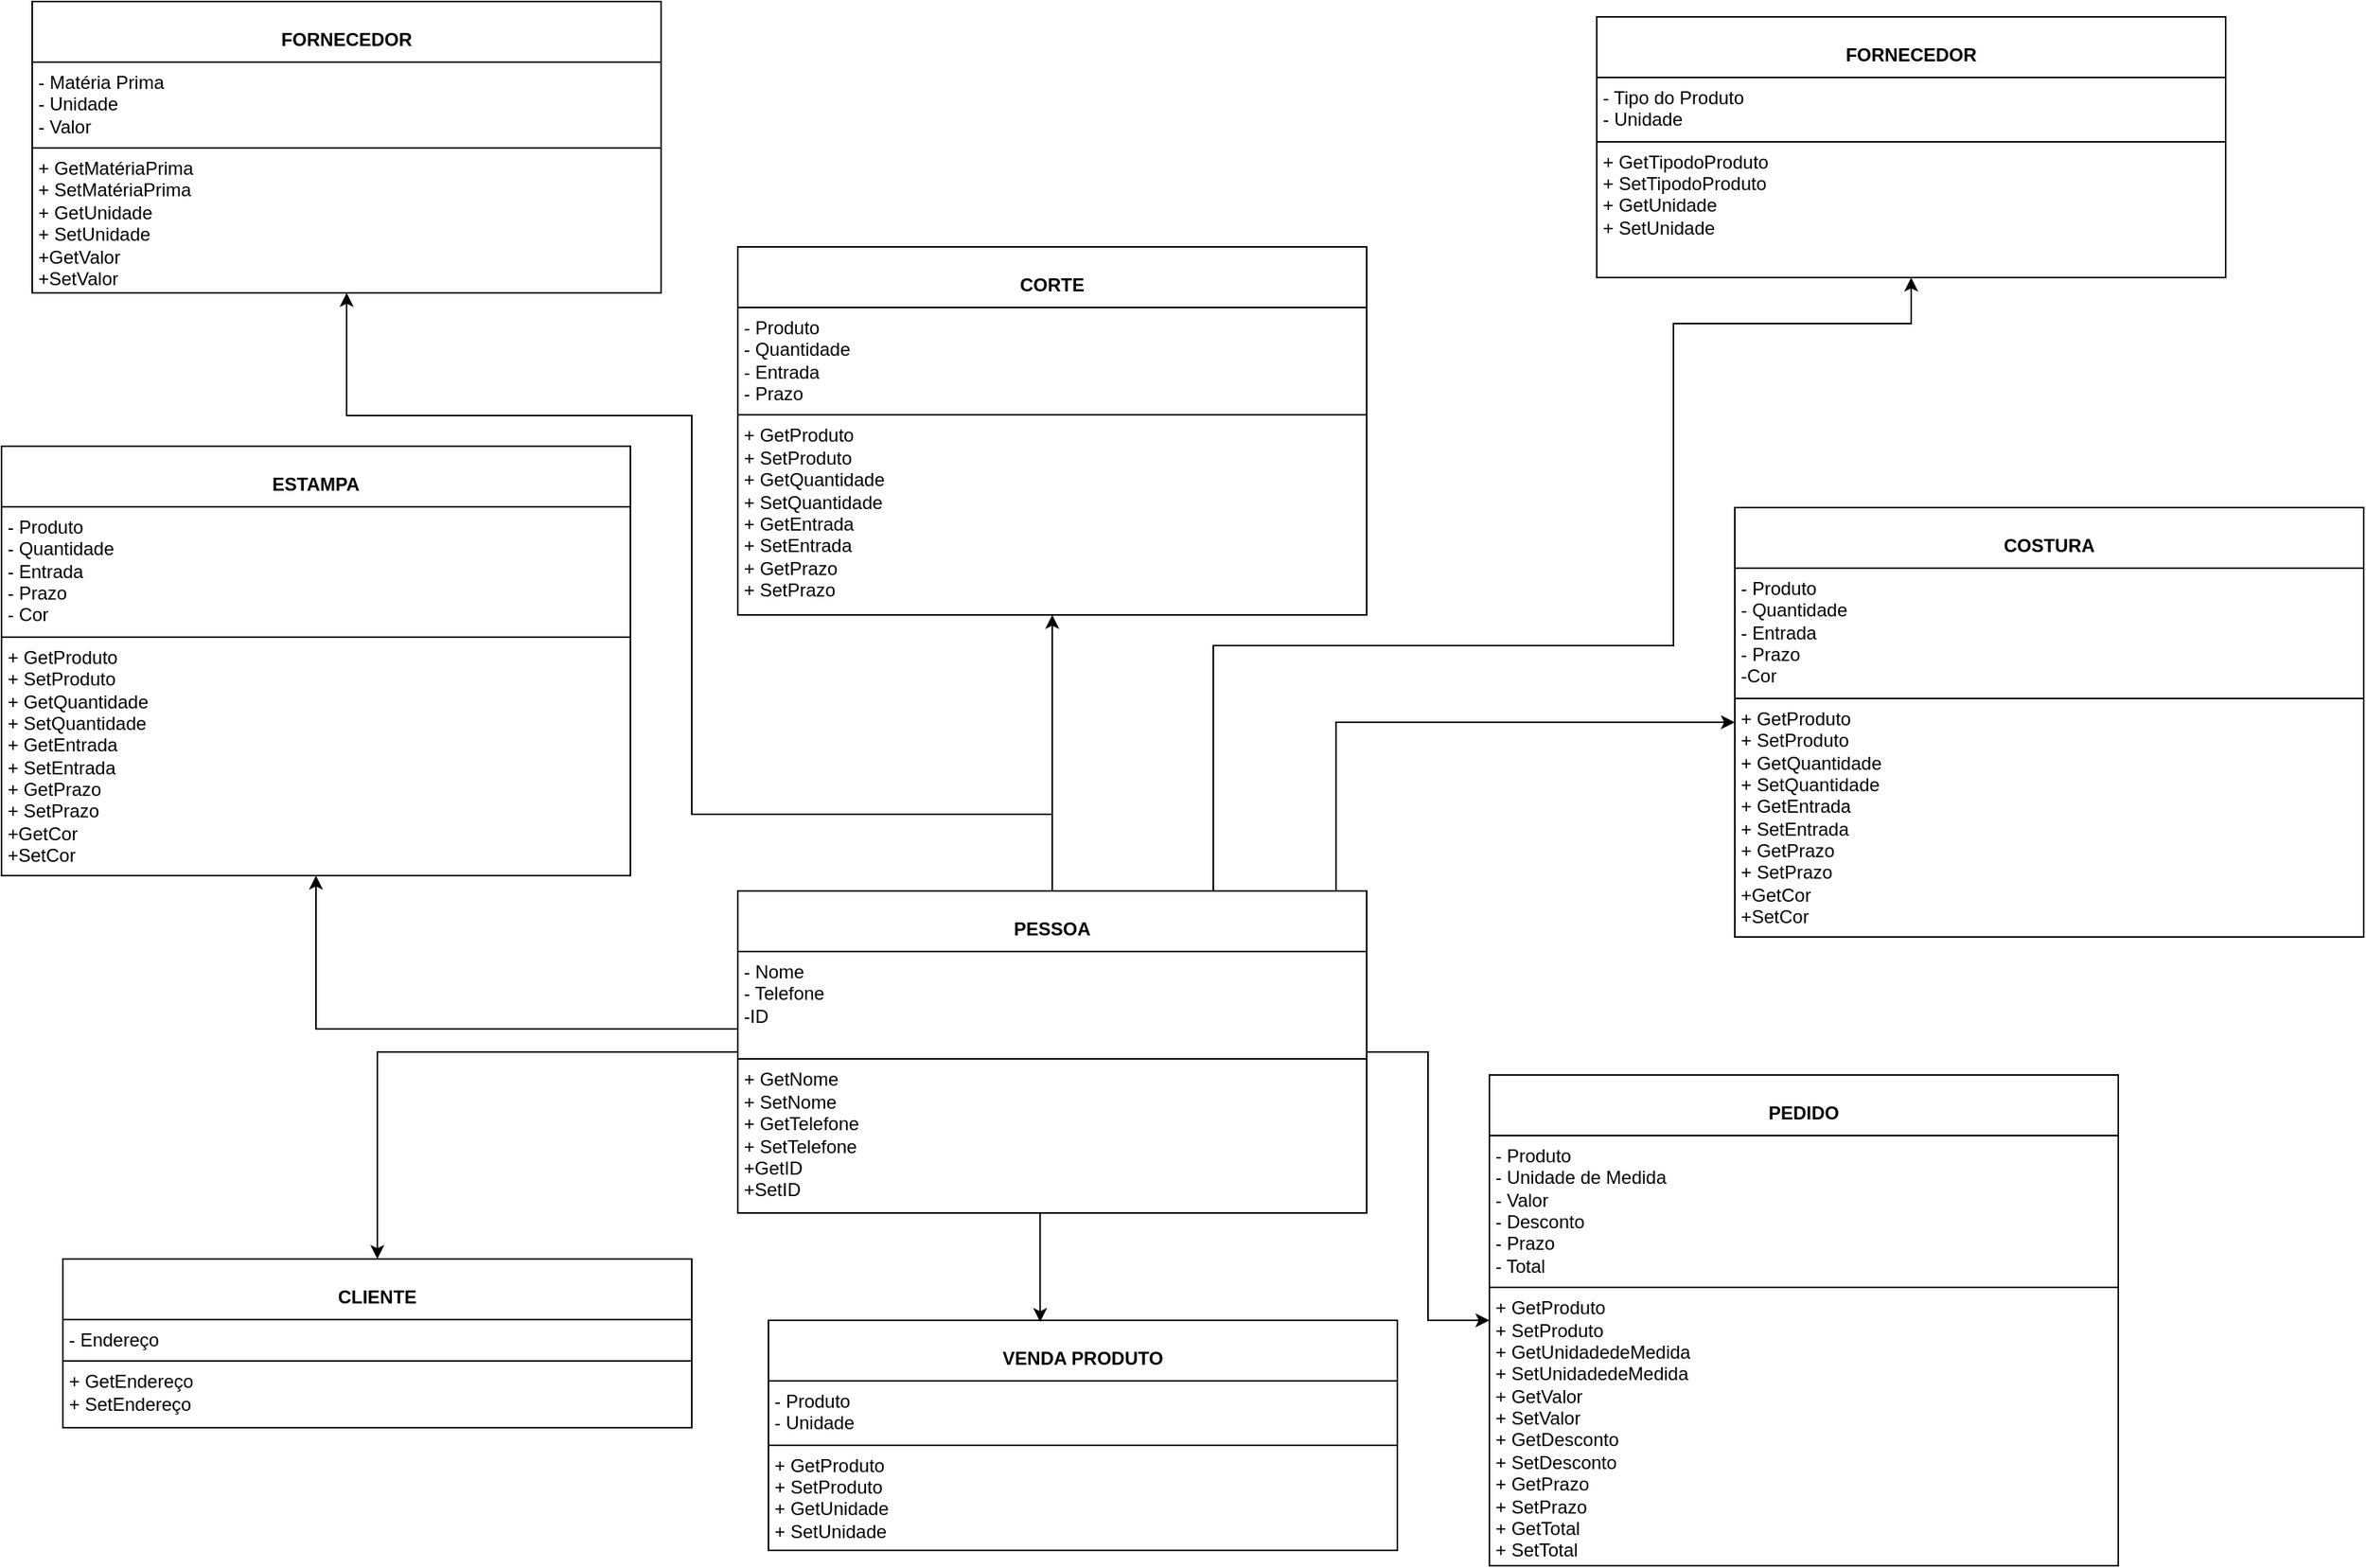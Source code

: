 <mxfile version="24.6.0" type="device" pages="3">
  <diagram name="Página-1" id="-OUhLw-CSufyOY77tMii">
    <mxGraphModel dx="2739" dy="2212" grid="1" gridSize="10" guides="1" tooltips="1" connect="1" arrows="1" fold="1" page="1" pageScale="1" pageWidth="827" pageHeight="1169" math="0" shadow="0">
      <root>
        <mxCell id="0" />
        <mxCell id="1" parent="0" />
        <mxCell id="h_jIUHGwtOCNw3scp08j-25" value="&lt;p style=&quot;margin:0px;margin-top:4px;text-align:center;&quot;&gt;&lt;br&gt;&lt;b&gt;CLIENTE&lt;/b&gt;&lt;/p&gt;&lt;hr size=&quot;1&quot; style=&quot;border-style:solid;&quot;&gt;&lt;p style=&quot;margin:0px;margin-left:4px;&quot;&gt;&lt;span style=&quot;background-color: initial;&quot;&gt;- Endereço&lt;/span&gt;&lt;br&gt;&lt;/p&gt;&lt;hr size=&quot;1&quot; style=&quot;border-style:solid;&quot;&gt;&lt;p style=&quot;margin:0px;margin-left:4px;&quot;&gt;&lt;span style=&quot;background-color: initial;&quot;&gt;+ GetEndereço&lt;/span&gt;&lt;br&gt;&lt;/p&gt;&lt;p style=&quot;margin:0px;margin-left:4px;&quot;&gt;+ SetEndereço&lt;/p&gt;&lt;p style=&quot;margin:0px;margin-left:4px;&quot;&gt;&lt;br&gt;&lt;/p&gt;&lt;p style=&quot;margin:0px;margin-left:4px;&quot;&gt;&lt;br&gt;&lt;/p&gt;" style="verticalAlign=top;align=left;overflow=fill;html=1;whiteSpace=wrap;" parent="1" vertex="1">
          <mxGeometry x="-300" y="150" width="410" height="110" as="geometry" />
        </mxCell>
        <mxCell id="FXaSDLfJDTbHBxUfTmAR-3" style="edgeStyle=orthogonalEdgeStyle;rounded=0;orthogonalLoop=1;jettySize=auto;html=1;exitX=0;exitY=0.5;exitDx=0;exitDy=0;" parent="1" source="FXaSDLfJDTbHBxUfTmAR-2" target="h_jIUHGwtOCNw3scp08j-25" edge="1">
          <mxGeometry relative="1" as="geometry" />
        </mxCell>
        <mxCell id="81Nmng1sWPkBa8GWS_E0-2" style="edgeStyle=orthogonalEdgeStyle;rounded=0;orthogonalLoop=1;jettySize=auto;html=1;" parent="1" source="FXaSDLfJDTbHBxUfTmAR-2" target="81Nmng1sWPkBa8GWS_E0-1" edge="1">
          <mxGeometry relative="1" as="geometry" />
        </mxCell>
        <mxCell id="81Nmng1sWPkBa8GWS_E0-9" style="edgeStyle=orthogonalEdgeStyle;rounded=0;orthogonalLoop=1;jettySize=auto;html=1;entryX=0;entryY=0.5;entryDx=0;entryDy=0;" parent="1" source="FXaSDLfJDTbHBxUfTmAR-2" target="81Nmng1sWPkBa8GWS_E0-7" edge="1">
          <mxGeometry relative="1" as="geometry">
            <Array as="points">
              <mxPoint x="530" y="-200" />
              <mxPoint x="790" y="-200" />
            </Array>
          </mxGeometry>
        </mxCell>
        <mxCell id="81Nmng1sWPkBa8GWS_E0-12" style="edgeStyle=orthogonalEdgeStyle;rounded=0;orthogonalLoop=1;jettySize=auto;html=1;" parent="1" source="FXaSDLfJDTbHBxUfTmAR-2" target="81Nmng1sWPkBa8GWS_E0-10" edge="1">
          <mxGeometry relative="1" as="geometry">
            <Array as="points">
              <mxPoint x="345" y="-340" />
            </Array>
          </mxGeometry>
        </mxCell>
        <mxCell id="81Nmng1sWPkBa8GWS_E0-20" style="edgeStyle=orthogonalEdgeStyle;rounded=0;orthogonalLoop=1;jettySize=auto;html=1;entryX=0.5;entryY=1;entryDx=0;entryDy=0;" parent="1" source="FXaSDLfJDTbHBxUfTmAR-2" target="81Nmng1sWPkBa8GWS_E0-13" edge="1">
          <mxGeometry relative="1" as="geometry">
            <Array as="points">
              <mxPoint x="-135" />
            </Array>
          </mxGeometry>
        </mxCell>
        <mxCell id="YHEsUlumm6oU0qOyoiwF-2" style="edgeStyle=orthogonalEdgeStyle;rounded=0;orthogonalLoop=1;jettySize=auto;html=1;entryX=0.5;entryY=1;entryDx=0;entryDy=0;" edge="1" parent="1" source="FXaSDLfJDTbHBxUfTmAR-2" target="YHEsUlumm6oU0qOyoiwF-1">
          <mxGeometry relative="1" as="geometry">
            <Array as="points">
              <mxPoint x="450" y="-250" />
              <mxPoint x="750" y="-250" />
              <mxPoint x="750" y="-460" />
            </Array>
          </mxGeometry>
        </mxCell>
        <mxCell id="YHEsUlumm6oU0qOyoiwF-4" style="edgeStyle=orthogonalEdgeStyle;rounded=0;orthogonalLoop=1;jettySize=auto;html=1;entryX=0.5;entryY=1;entryDx=0;entryDy=0;" edge="1" parent="1" source="FXaSDLfJDTbHBxUfTmAR-2" target="YHEsUlumm6oU0qOyoiwF-3">
          <mxGeometry relative="1" as="geometry">
            <Array as="points">
              <mxPoint x="345" y="-140" />
              <mxPoint x="110" y="-140" />
              <mxPoint x="110" y="-400" />
              <mxPoint x="-115" y="-400" />
            </Array>
          </mxGeometry>
        </mxCell>
        <mxCell id="FXaSDLfJDTbHBxUfTmAR-2" value="&lt;p style=&quot;margin:0px;margin-top:4px;text-align:center;&quot;&gt;&lt;br&gt;&lt;b&gt;PESSOA&lt;/b&gt;&lt;/p&gt;&lt;hr size=&quot;1&quot; style=&quot;border-style:solid;&quot;&gt;&lt;p style=&quot;margin:0px;margin-left:4px;&quot;&gt;- Nome&lt;br&gt;- Telefone&lt;/p&gt;&lt;p style=&quot;margin:0px;margin-left:4px;&quot;&gt;-ID&lt;br&gt;&lt;/p&gt;&lt;div&gt;&lt;br&gt;&lt;/div&gt;&lt;hr size=&quot;1&quot; style=&quot;border-style:solid;&quot;&gt;&lt;p style=&quot;margin:0px;margin-left:4px;&quot;&gt;+ GetNome&lt;br&gt;+ SetNome&lt;/p&gt;&lt;p style=&quot;margin:0px;margin-left:4px;&quot;&gt;+ GetTelefone&lt;/p&gt;&lt;p style=&quot;margin:0px;margin-left:4px;&quot;&gt;+ SetTelefone&lt;/p&gt;&lt;p style=&quot;margin: 0px 0px 0px 4px;&quot;&gt;+GetID&lt;/p&gt;&lt;p style=&quot;margin: 0px 0px 0px 4px;&quot;&gt;+SetID&lt;/p&gt;&lt;p style=&quot;margin:0px;margin-left:4px;&quot;&gt;&lt;br&gt;&lt;/p&gt;" style="verticalAlign=top;align=left;overflow=fill;html=1;whiteSpace=wrap;" parent="1" vertex="1">
          <mxGeometry x="140" y="-90" width="410" height="210" as="geometry" />
        </mxCell>
        <mxCell id="81Nmng1sWPkBa8GWS_E0-1" value="&lt;p style=&quot;margin:0px;margin-top:4px;text-align:center;&quot;&gt;&lt;br&gt;&lt;b&gt;PEDIDO&lt;/b&gt;&lt;/p&gt;&lt;hr size=&quot;1&quot; style=&quot;border-style:solid;&quot;&gt;&lt;p style=&quot;margin:0px;margin-left:4px;&quot;&gt;- Produto&lt;/p&gt;&lt;p style=&quot;margin:0px;margin-left:4px;&quot;&gt;- Unidade de Medida&lt;/p&gt;&lt;p style=&quot;margin:0px;margin-left:4px;&quot;&gt;- Valor&lt;/p&gt;&lt;p style=&quot;margin:0px;margin-left:4px;&quot;&gt;- Desconto&lt;/p&gt;&lt;p style=&quot;margin:0px;margin-left:4px;&quot;&gt;- Prazo&lt;/p&gt;&lt;p style=&quot;margin:0px;margin-left:4px;&quot;&gt;- Total&lt;/p&gt;&lt;hr size=&quot;1&quot; style=&quot;border-style:solid;&quot;&gt;&lt;p style=&quot;margin:0px;margin-left:4px;&quot;&gt;&lt;span style=&quot;background-color: initial;&quot;&gt;+ GetProduto&lt;/span&gt;&lt;br&gt;&lt;/p&gt;&lt;p style=&quot;margin:0px;margin-left:4px;&quot;&gt;+ SetProduto&lt;/p&gt;&lt;p style=&quot;margin:0px;margin-left:4px;&quot;&gt;+ GetUnidadedeMedida&lt;/p&gt;&lt;p style=&quot;margin:0px;margin-left:4px;&quot;&gt;+ SetUnidadedeMedida&lt;/p&gt;&lt;p style=&quot;margin:0px;margin-left:4px;&quot;&gt;&lt;span style=&quot;background-color: initial;&quot;&gt;+ GetValor&lt;/span&gt;&lt;/p&gt;&lt;p style=&quot;margin:0px;margin-left:4px;&quot;&gt;&lt;span style=&quot;background-color: initial;&quot;&gt;+ SetValor&lt;/span&gt;&lt;/p&gt;&lt;p style=&quot;margin:0px;margin-left:4px;&quot;&gt;&lt;span style=&quot;background-color: initial;&quot;&gt;+ GetDesconto&lt;/span&gt;&lt;/p&gt;&lt;p style=&quot;margin:0px;margin-left:4px;&quot;&gt;&lt;span style=&quot;background-color: initial;&quot;&gt;+ SetDesconto&lt;/span&gt;&lt;/p&gt;&lt;p style=&quot;margin:0px;margin-left:4px;&quot;&gt;&lt;span style=&quot;background-color: initial;&quot;&gt;+ GetPrazo&lt;/span&gt;&lt;/p&gt;&lt;p style=&quot;margin:0px;margin-left:4px;&quot;&gt;&lt;span style=&quot;background-color: initial;&quot;&gt;+ SetPrazo&lt;/span&gt;&lt;br&gt;&lt;/p&gt;&lt;p style=&quot;margin:0px;margin-left:4px;&quot;&gt;&lt;span style=&quot;background-color: initial;&quot;&gt;+ GetTotal&lt;/span&gt;&lt;/p&gt;&lt;p style=&quot;margin:0px;margin-left:4px;&quot;&gt;&lt;span style=&quot;background-color: initial;&quot;&gt;+ SetTotal&lt;/span&gt;&lt;/p&gt;" style="verticalAlign=top;align=left;overflow=fill;html=1;whiteSpace=wrap;" parent="1" vertex="1">
          <mxGeometry x="630" y="30" width="410" height="320" as="geometry" />
        </mxCell>
        <mxCell id="81Nmng1sWPkBa8GWS_E0-4" value="&lt;p style=&quot;margin:0px;margin-top:4px;text-align:center;&quot;&gt;&lt;br&gt;&lt;b&gt;VENDA PRODUTO&lt;/b&gt;&lt;/p&gt;&lt;hr size=&quot;1&quot; style=&quot;border-style:solid;&quot;&gt;&lt;p style=&quot;margin:0px;margin-left:4px;&quot;&gt;- Produto&lt;br&gt;- Unidade&lt;/p&gt;&lt;hr size=&quot;1&quot; style=&quot;border-style:solid;&quot;&gt;&lt;p style=&quot;margin:0px;margin-left:4px;&quot;&gt;+ GetProduto&lt;br&gt;+ SetProduto&lt;/p&gt;&lt;p style=&quot;margin:0px;margin-left:4px;&quot;&gt;+ GetUnidade&lt;/p&gt;&lt;p style=&quot;margin:0px;margin-left:4px;&quot;&gt;+ SetUnidade&lt;/p&gt;&lt;p style=&quot;margin:0px;margin-left:4px;&quot;&gt;&lt;br&gt;&lt;/p&gt;&lt;p style=&quot;margin:0px;margin-left:4px;&quot;&gt;&lt;br&gt;&lt;/p&gt;" style="verticalAlign=top;align=left;overflow=fill;html=1;whiteSpace=wrap;" parent="1" vertex="1">
          <mxGeometry x="160" y="190" width="410" height="150" as="geometry" />
        </mxCell>
        <mxCell id="81Nmng1sWPkBa8GWS_E0-7" value="&lt;p style=&quot;margin:0px;margin-top:4px;text-align:center;&quot;&gt;&lt;br&gt;&lt;b&gt;COSTURA&lt;/b&gt;&lt;/p&gt;&lt;hr size=&quot;1&quot; style=&quot;border-style:solid;&quot;&gt;&lt;p style=&quot;margin:0px;margin-left:4px;&quot;&gt;- Produto&lt;/p&gt;&lt;p style=&quot;margin:0px;margin-left:4px;&quot;&gt;- Quantidade&lt;/p&gt;&lt;p style=&quot;margin:0px;margin-left:4px;&quot;&gt;- Entrada&lt;/p&gt;&lt;p style=&quot;margin:0px;margin-left:4px;&quot;&gt;- Prazo&lt;/p&gt;&lt;p style=&quot;margin:0px;margin-left:4px;&quot;&gt;-Cor&lt;/p&gt;&lt;hr size=&quot;1&quot; style=&quot;border-style:solid;&quot;&gt;&lt;p style=&quot;margin:0px;margin-left:4px;&quot;&gt;&lt;span style=&quot;background-color: initial;&quot;&gt;+ GetProduto&lt;/span&gt;&lt;br&gt;&lt;/p&gt;&lt;p style=&quot;margin:0px;margin-left:4px;&quot;&gt;+ SetProduto&lt;/p&gt;&lt;p style=&quot;margin:0px;margin-left:4px;&quot;&gt;+ Get&lt;span style=&quot;background-color: initial;&quot;&gt;Quantidade&lt;/span&gt;&lt;/p&gt;&lt;p style=&quot;margin:0px;margin-left:4px;&quot;&gt;+ Set&lt;span style=&quot;background-color: initial;&quot;&gt;Quantidade&lt;/span&gt;&lt;/p&gt;&lt;p style=&quot;margin:0px;margin-left:4px;&quot;&gt;&lt;span style=&quot;background-color: initial;&quot;&gt;+ Get&lt;/span&gt;&lt;span style=&quot;background-color: initial;&quot;&gt;Entrada&lt;/span&gt;&lt;/p&gt;&lt;p style=&quot;margin:0px;margin-left:4px;&quot;&gt;&lt;span style=&quot;background-color: initial;&quot;&gt;+ Set&lt;/span&gt;&lt;span style=&quot;background-color: initial;&quot;&gt;Entrada&lt;/span&gt;&lt;/p&gt;&lt;p style=&quot;margin:0px;margin-left:4px;&quot;&gt;&lt;span style=&quot;background-color: initial;&quot;&gt;+ Get&lt;/span&gt;&lt;span style=&quot;background-color: initial;&quot;&gt;Prazo&lt;/span&gt;&lt;/p&gt;&lt;p style=&quot;margin:0px;margin-left:4px;&quot;&gt;&lt;span style=&quot;background-color: initial;&quot;&gt;+ Set&lt;/span&gt;&lt;span style=&quot;background-color: initial;&quot;&gt;Prazo&lt;/span&gt;&lt;/p&gt;&lt;p style=&quot;margin:0px;margin-left:4px;&quot;&gt;&lt;span style=&quot;background-color: initial;&quot;&gt;+GetCor&lt;/span&gt;&lt;/p&gt;&lt;p style=&quot;margin:0px;margin-left:4px;&quot;&gt;&lt;span style=&quot;background-color: initial;&quot;&gt;+SetCor&lt;/span&gt;&lt;/p&gt;" style="verticalAlign=top;align=left;overflow=fill;html=1;whiteSpace=wrap;" parent="1" vertex="1">
          <mxGeometry x="790" y="-340" width="410" height="280" as="geometry" />
        </mxCell>
        <mxCell id="81Nmng1sWPkBa8GWS_E0-10" value="&lt;p style=&quot;margin:0px;margin-top:4px;text-align:center;&quot;&gt;&lt;br&gt;&lt;b&gt;CORTE&lt;/b&gt;&lt;/p&gt;&lt;hr size=&quot;1&quot; style=&quot;border-style:solid;&quot;&gt;&lt;p style=&quot;margin:0px;margin-left:4px;&quot;&gt;- Produto&lt;/p&gt;&lt;p style=&quot;margin:0px;margin-left:4px;&quot;&gt;- Quantidade&lt;/p&gt;&lt;p style=&quot;margin:0px;margin-left:4px;&quot;&gt;- Entrada&lt;/p&gt;&lt;p style=&quot;margin:0px;margin-left:4px;&quot;&gt;- Prazo&lt;/p&gt;&lt;hr size=&quot;1&quot; style=&quot;border-style:solid;&quot;&gt;&lt;p style=&quot;margin:0px;margin-left:4px;&quot;&gt;&lt;span style=&quot;background-color: initial;&quot;&gt;+ GetProduto&lt;/span&gt;&lt;br&gt;&lt;/p&gt;&lt;p style=&quot;margin:0px;margin-left:4px;&quot;&gt;+ SetProduto&lt;/p&gt;&lt;p style=&quot;margin:0px;margin-left:4px;&quot;&gt;+ Get&lt;span style=&quot;background-color: initial;&quot;&gt;Quantidade&lt;/span&gt;&lt;/p&gt;&lt;p style=&quot;margin:0px;margin-left:4px;&quot;&gt;+ Set&lt;span style=&quot;background-color: initial;&quot;&gt;Quantidade&lt;/span&gt;&lt;/p&gt;&lt;p style=&quot;margin:0px;margin-left:4px;&quot;&gt;&lt;span style=&quot;background-color: initial;&quot;&gt;+ Get&lt;/span&gt;&lt;span style=&quot;background-color: initial;&quot;&gt;Entrada&lt;/span&gt;&lt;/p&gt;&lt;p style=&quot;margin:0px;margin-left:4px;&quot;&gt;&lt;span style=&quot;background-color: initial;&quot;&gt;+ Set&lt;/span&gt;&lt;span style=&quot;background-color: initial;&quot;&gt;Entrada&lt;/span&gt;&lt;/p&gt;&lt;p style=&quot;margin:0px;margin-left:4px;&quot;&gt;&lt;span style=&quot;background-color: initial;&quot;&gt;+ Get&lt;/span&gt;&lt;span style=&quot;background-color: initial;&quot;&gt;Prazo&lt;/span&gt;&lt;/p&gt;&lt;p style=&quot;margin:0px;margin-left:4px;&quot;&gt;&lt;span style=&quot;background-color: initial;&quot;&gt;+ Set&lt;/span&gt;&lt;span style=&quot;background-color: initial;&quot;&gt;Prazo&lt;/span&gt;&lt;/p&gt;&lt;p style=&quot;margin:0px;margin-left:4px;&quot;&gt;&lt;br&gt;&lt;/p&gt;" style="verticalAlign=top;align=left;overflow=fill;html=1;whiteSpace=wrap;" parent="1" vertex="1">
          <mxGeometry x="140" y="-510" width="410" height="240" as="geometry" />
        </mxCell>
        <mxCell id="81Nmng1sWPkBa8GWS_E0-13" value="&lt;p style=&quot;margin:0px;margin-top:4px;text-align:center;&quot;&gt;&lt;br&gt;&lt;b&gt;ESTAMPA&lt;/b&gt;&lt;/p&gt;&lt;hr size=&quot;1&quot; style=&quot;border-style:solid;&quot;&gt;&lt;p style=&quot;margin:0px;margin-left:4px;&quot;&gt;- Produto&lt;/p&gt;&lt;p style=&quot;margin:0px;margin-left:4px;&quot;&gt;- Quantidade&lt;/p&gt;&lt;p style=&quot;margin:0px;margin-left:4px;&quot;&gt;- Entrada&lt;/p&gt;&lt;p style=&quot;margin:0px;margin-left:4px;&quot;&gt;- Prazo&lt;/p&gt;&lt;p style=&quot;margin:0px;margin-left:4px;&quot;&gt;- Cor&lt;/p&gt;&lt;hr size=&quot;1&quot; style=&quot;border-style:solid;&quot;&gt;&lt;p style=&quot;margin:0px;margin-left:4px;&quot;&gt;&lt;span style=&quot;background-color: initial;&quot;&gt;+ GetProduto&lt;/span&gt;&lt;br&gt;&lt;/p&gt;&lt;p style=&quot;margin:0px;margin-left:4px;&quot;&gt;+ SetProduto&lt;/p&gt;&lt;p style=&quot;margin:0px;margin-left:4px;&quot;&gt;+ Get&lt;span style=&quot;background-color: initial;&quot;&gt;Quantidade&lt;/span&gt;&lt;/p&gt;&lt;p style=&quot;margin:0px;margin-left:4px;&quot;&gt;+ Set&lt;span style=&quot;background-color: initial;&quot;&gt;Quantidade&lt;/span&gt;&lt;/p&gt;&lt;p style=&quot;margin:0px;margin-left:4px;&quot;&gt;&lt;span style=&quot;background-color: initial;&quot;&gt;+ Get&lt;/span&gt;&lt;span style=&quot;background-color: initial;&quot;&gt;Entrada&lt;/span&gt;&lt;/p&gt;&lt;p style=&quot;margin:0px;margin-left:4px;&quot;&gt;&lt;span style=&quot;background-color: initial;&quot;&gt;+ Set&lt;/span&gt;&lt;span style=&quot;background-color: initial;&quot;&gt;Entrada&lt;/span&gt;&lt;/p&gt;&lt;p style=&quot;margin:0px;margin-left:4px;&quot;&gt;&lt;span style=&quot;background-color: initial;&quot;&gt;+ Get&lt;/span&gt;&lt;span style=&quot;background-color: initial;&quot;&gt;Prazo&lt;/span&gt;&lt;/p&gt;&lt;p style=&quot;margin:0px;margin-left:4px;&quot;&gt;&lt;span style=&quot;background-color: initial;&quot;&gt;+ Set&lt;/span&gt;&lt;span style=&quot;background-color: initial;&quot;&gt;Prazo&lt;/span&gt;&lt;/p&gt;&lt;p style=&quot;margin:0px;margin-left:4px;&quot;&gt;&lt;span style=&quot;background-color: initial;&quot;&gt;+GetCor&lt;/span&gt;&lt;/p&gt;&lt;p style=&quot;margin:0px;margin-left:4px;&quot;&gt;&lt;span style=&quot;background-color: initial;&quot;&gt;+SetCor&lt;/span&gt;&lt;/p&gt;" style="verticalAlign=top;align=left;overflow=fill;html=1;whiteSpace=wrap;" parent="1" vertex="1">
          <mxGeometry x="-340" y="-380" width="410" height="280" as="geometry" />
        </mxCell>
        <mxCell id="81Nmng1sWPkBa8GWS_E0-16" style="edgeStyle=orthogonalEdgeStyle;rounded=0;orthogonalLoop=1;jettySize=auto;html=1;entryX=0.432;entryY=0.007;entryDx=0;entryDy=0;entryPerimeter=0;" parent="1" source="FXaSDLfJDTbHBxUfTmAR-2" target="81Nmng1sWPkBa8GWS_E0-4" edge="1">
          <mxGeometry relative="1" as="geometry">
            <Array as="points">
              <mxPoint x="337" y="120" />
              <mxPoint x="337" y="120" />
            </Array>
          </mxGeometry>
        </mxCell>
        <mxCell id="YHEsUlumm6oU0qOyoiwF-1" value="&lt;p style=&quot;margin:0px;margin-top:4px;text-align:center;&quot;&gt;&lt;br&gt;&lt;b&gt;FORNECEDOR&lt;/b&gt;&lt;/p&gt;&lt;hr size=&quot;1&quot; style=&quot;border-style:solid;&quot;&gt;&lt;p style=&quot;margin:0px;margin-left:4px;&quot;&gt;- Tipo do Produto&lt;/p&gt;&lt;p style=&quot;margin:0px;margin-left:4px;&quot;&gt;- Unidade&lt;/p&gt;&lt;hr size=&quot;1&quot; style=&quot;border-style:solid;&quot;&gt;&lt;p style=&quot;margin:0px;margin-left:4px;&quot;&gt;&lt;span style=&quot;background-color: initial;&quot;&gt;+ Get&lt;/span&gt;&lt;span style=&quot;background-color: initial;&quot;&gt;TipodoProduto&lt;/span&gt;&lt;br&gt;&lt;/p&gt;&lt;p style=&quot;margin:0px;margin-left:4px;&quot;&gt;+ Set&lt;span style=&quot;background-color: initial;&quot;&gt;TipodoProduto&lt;/span&gt;&lt;/p&gt;&lt;p style=&quot;margin:0px;margin-left:4px;&quot;&gt;+ Get&lt;span style=&quot;background-color: initial;&quot;&gt;Unidade&lt;/span&gt;&lt;/p&gt;&lt;p style=&quot;margin:0px;margin-left:4px;&quot;&gt;+ Set&lt;span style=&quot;background-color: initial;&quot;&gt;Unidade&lt;/span&gt;&lt;/p&gt;&lt;p style=&quot;margin:0px;margin-left:4px;&quot;&gt;&lt;br&gt;&lt;/p&gt;&lt;p style=&quot;margin:0px;margin-left:4px;&quot;&gt;&lt;br&gt;&lt;/p&gt;" style="verticalAlign=top;align=left;overflow=fill;html=1;whiteSpace=wrap;" vertex="1" parent="1">
          <mxGeometry x="700" y="-660" width="410" height="170" as="geometry" />
        </mxCell>
        <mxCell id="YHEsUlumm6oU0qOyoiwF-3" value="&lt;p style=&quot;margin:0px;margin-top:4px;text-align:center;&quot;&gt;&lt;br&gt;&lt;b&gt;FORNECEDOR&lt;/b&gt;&lt;/p&gt;&lt;hr size=&quot;1&quot; style=&quot;border-style:solid;&quot;&gt;&lt;p style=&quot;margin:0px;margin-left:4px;&quot;&gt;- Matéria Prima&lt;/p&gt;&lt;p style=&quot;margin:0px;margin-left:4px;&quot;&gt;- Unidade&lt;/p&gt;&lt;p style=&quot;margin:0px;margin-left:4px;&quot;&gt;- Valor&lt;/p&gt;&lt;hr size=&quot;1&quot; style=&quot;border-style:solid;&quot;&gt;&lt;p style=&quot;margin:0px;margin-left:4px;&quot;&gt;&lt;span style=&quot;background-color: initial;&quot;&gt;+ Get&lt;/span&gt;&lt;span style=&quot;background-color: initial;&quot;&gt;MatériaPrima&lt;/span&gt;&lt;/p&gt;&lt;p style=&quot;margin:0px;margin-left:4px;&quot;&gt;+ Set&lt;span style=&quot;background-color: initial;&quot;&gt;MatériaPrima&lt;/span&gt;&lt;/p&gt;&lt;p style=&quot;margin:0px;margin-left:4px;&quot;&gt;+ Get&lt;span style=&quot;background-color: initial;&quot;&gt;Unidade&lt;/span&gt;&lt;/p&gt;&lt;p style=&quot;margin:0px;margin-left:4px;&quot;&gt;+ Set&lt;span style=&quot;background-color: initial;&quot;&gt;Unidade&lt;/span&gt;&lt;/p&gt;&lt;p style=&quot;margin:0px;margin-left:4px;&quot;&gt;&lt;span style=&quot;background-color: initial;&quot;&gt;+GetValor&lt;/span&gt;&lt;/p&gt;&lt;p style=&quot;margin:0px;margin-left:4px;&quot;&gt;&lt;span style=&quot;background-color: initial;&quot;&gt;+SetValor&lt;/span&gt;&lt;/p&gt;&lt;p style=&quot;margin:0px;margin-left:4px;&quot;&gt;&lt;br&gt;&lt;/p&gt;&lt;p style=&quot;margin:0px;margin-left:4px;&quot;&gt;&lt;br&gt;&lt;/p&gt;" style="verticalAlign=top;align=left;overflow=fill;html=1;whiteSpace=wrap;" vertex="1" parent="1">
          <mxGeometry x="-320" y="-670" width="410" height="190" as="geometry" />
        </mxCell>
      </root>
    </mxGraphModel>
  </diagram>
  <diagram id="6xMDFGMM9toji-j03zHq" name="Página-2">
    <mxGraphModel dx="2261" dy="782" grid="1" gridSize="10" guides="1" tooltips="1" connect="1" arrows="1" fold="1" page="1" pageScale="1" pageWidth="827" pageHeight="1169" math="0" shadow="0">
      <root>
        <mxCell id="0" />
        <mxCell id="1" parent="0" />
        <mxCell id="k3QjRgz9QZ5SmKXSFLEn-1" value="&lt;p style=&quot;margin:0px;margin-top:4px;text-align:center;&quot;&gt;&lt;br&gt;&lt;b&gt;UNIDADE&lt;/b&gt;&lt;/p&gt;&lt;hr size=&quot;1&quot; style=&quot;border-style:solid;&quot;&gt;&lt;p style=&quot;margin:0px;margin-left:4px;&quot;&gt;- Nome&lt;br&gt;&lt;/p&gt;&lt;p style=&quot;margin:0px;margin-left:4px;&quot;&gt;-ID&lt;br&gt;&lt;/p&gt;&lt;hr size=&quot;1&quot; style=&quot;border-style:solid;&quot;&gt;&lt;p style=&quot;margin:0px;margin-left:4px;&quot;&gt;+ GetNome&lt;br&gt;+ SetNome&lt;/p&gt;&lt;p style=&quot;margin: 0px 0px 0px 4px;&quot;&gt;&lt;span style=&quot;background-color: initial;&quot;&gt;+ GetID&lt;/span&gt;&lt;/p&gt;&lt;p style=&quot;margin: 0px 0px 0px 4px;&quot;&gt;+ SetID&lt;/p&gt;&lt;div&gt;&lt;br&gt;&lt;/div&gt;" style="verticalAlign=top;align=left;overflow=fill;html=1;whiteSpace=wrap;" parent="1" vertex="1">
          <mxGeometry x="-10" y="290" width="410" height="150" as="geometry" />
        </mxCell>
        <mxCell id="dm8za-yfyK-Y-TyQp72J-1" value="&lt;p style=&quot;margin:0px;margin-top:4px;text-align:center;&quot;&gt;&lt;br&gt;&lt;b&gt;ESTOQUE&lt;/b&gt;&lt;/p&gt;&lt;hr size=&quot;1&quot; style=&quot;border-style:solid;&quot;&gt;&lt;p style=&quot;margin:0px;margin-left:4px;&quot;&gt;- Matéria Prima&lt;/p&gt;&lt;p style=&quot;margin:0px;margin-left:4px;&quot;&gt;&lt;span style=&quot;background-color: initial;&quot;&gt;- Quantidade&lt;/span&gt;&lt;/p&gt;&lt;p style=&quot;margin:0px;margin-left:4px;&quot;&gt;- Entrada&lt;/p&gt;&lt;p style=&quot;margin:0px;margin-left:4px;&quot;&gt;- Fornecedor&lt;/p&gt;&lt;p style=&quot;margin:0px;margin-left:4px;&quot;&gt;-ID&lt;/p&gt;&lt;hr size=&quot;1&quot; style=&quot;border-style:solid;&quot;&gt;&lt;p style=&quot;margin:0px;margin-left:4px;&quot;&gt;&lt;span style=&quot;background-color: initial;&quot;&gt;+ Get&lt;/span&gt;&lt;span style=&quot;background-color: initial;&quot;&gt;MatériaPrima&lt;/span&gt;&lt;br&gt;&lt;/p&gt;&lt;p style=&quot;margin:0px;margin-left:4px;&quot;&gt;+ Set&lt;span style=&quot;background-color: initial;&quot;&gt;MatériaPrima&lt;/span&gt;&lt;/p&gt;&lt;p style=&quot;margin:0px;margin-left:4px;&quot;&gt;+ Get&lt;span style=&quot;background-color: initial;&quot;&gt;Quantidade&lt;/span&gt;&lt;/p&gt;&lt;p style=&quot;margin:0px;margin-left:4px;&quot;&gt;+ Set&lt;span style=&quot;background-color: initial;&quot;&gt;Quantidade&lt;/span&gt;&lt;/p&gt;&lt;p style=&quot;margin:0px;margin-left:4px;&quot;&gt;&lt;span style=&quot;background-color: initial;&quot;&gt;+ Get&lt;/span&gt;&lt;span style=&quot;background-color: initial;&quot;&gt;Entrada&lt;/span&gt;&lt;/p&gt;&lt;p style=&quot;margin:0px;margin-left:4px;&quot;&gt;&lt;span style=&quot;background-color: initial;&quot;&gt;+ Set&lt;/span&gt;&lt;span style=&quot;background-color: initial;&quot;&gt;Entrada&lt;/span&gt;&lt;/p&gt;&lt;p style=&quot;margin:0px;margin-left:4px;&quot;&gt;&lt;span style=&quot;background-color: initial;&quot;&gt;+ Get&lt;/span&gt;&lt;span style=&quot;background-color: initial;&quot;&gt;Fornecedor&lt;/span&gt;&lt;/p&gt;&lt;p style=&quot;margin:0px;margin-left:4px;&quot;&gt;&lt;span style=&quot;background-color: initial;&quot;&gt;+ Set&lt;/span&gt;&lt;span style=&quot;background-color: initial;&quot;&gt;Fornecedor&lt;/span&gt;&lt;/p&gt;&lt;p style=&quot;margin:0px;margin-left:4px;&quot;&gt;&lt;span style=&quot;background-color: initial;&quot;&gt;+GetID&lt;/span&gt;&lt;/p&gt;&lt;p style=&quot;margin:0px;margin-left:4px;&quot;&gt;&lt;span style=&quot;background-color: initial;&quot;&gt;+SetID&lt;/span&gt;&lt;/p&gt;&lt;div&gt;&lt;span style=&quot;background-color: initial;&quot;&gt;&lt;br&gt;&lt;/span&gt;&lt;/div&gt;" style="verticalAlign=top;align=left;overflow=fill;html=1;whiteSpace=wrap;" parent="1" vertex="1">
          <mxGeometry x="-10" y="490" width="410" height="280" as="geometry" />
        </mxCell>
        <mxCell id="yBM_-R49GGKVKk-hhhns-1" value="&lt;p style=&quot;margin:0px;margin-top:4px;text-align:center;&quot;&gt;&lt;br&gt;&lt;b&gt;PRODUTO&lt;/b&gt;&lt;/p&gt;&lt;hr size=&quot;1&quot; style=&quot;border-style:solid;&quot;&gt;&lt;p style=&quot;margin:0px;margin-left:4px;&quot;&gt;- Tipo de Produto&lt;/p&gt;&lt;p style=&quot;margin:0px;margin-left:4px;&quot;&gt;&lt;span style=&quot;background-color: initial;&quot;&gt;- Unidade&lt;/span&gt;&lt;/p&gt;&lt;p style=&quot;margin:0px;margin-left:4px;&quot;&gt;- Cor&lt;/p&gt;&lt;p style=&quot;margin:0px;margin-left:4px;&quot;&gt;- Tecido&lt;/p&gt;&lt;p style=&quot;margin:0px;margin-left:4px;&quot;&gt;- Marca&lt;/p&gt;&lt;p style=&quot;margin:0px;margin-left:4px;&quot;&gt;- ID&lt;/p&gt;&lt;hr size=&quot;1&quot; style=&quot;border-style:solid;&quot;&gt;&lt;p style=&quot;margin:0px;margin-left:4px;&quot;&gt;&lt;span style=&quot;background-color: initial;&quot;&gt;+ GetTipodeProduto&lt;/span&gt;&lt;br&gt;&lt;/p&gt;&lt;p style=&quot;margin:0px;margin-left:4px;&quot;&gt;+ Set&lt;span style=&quot;background-color: initial;&quot;&gt;TipodeProduto&lt;/span&gt;&lt;/p&gt;&lt;p style=&quot;margin:0px;margin-left:4px;&quot;&gt;+ Get&lt;span style=&quot;background-color: initial;&quot;&gt;Unidade&lt;/span&gt;&lt;/p&gt;&lt;p style=&quot;margin:0px;margin-left:4px;&quot;&gt;+ Set&lt;span style=&quot;background-color: initial;&quot;&gt;Unidade&lt;/span&gt;&lt;/p&gt;&lt;p style=&quot;margin:0px;margin-left:4px;&quot;&gt;&lt;span style=&quot;background-color: initial;&quot;&gt;+ Get&lt;/span&gt;&lt;span style=&quot;background-color: initial;&quot;&gt;Cor&lt;/span&gt;&lt;/p&gt;&lt;p style=&quot;margin:0px;margin-left:4px;&quot;&gt;&lt;span style=&quot;background-color: initial;&quot;&gt;+ Set&lt;/span&gt;&lt;span style=&quot;background-color: initial;&quot;&gt;Cor&lt;/span&gt;&lt;/p&gt;&lt;p style=&quot;margin:0px;margin-left:4px;&quot;&gt;&lt;span style=&quot;background-color: initial;&quot;&gt;+ Get&lt;/span&gt;&lt;span style=&quot;background-color: initial;&quot;&gt;Tecido&lt;/span&gt;&lt;/p&gt;&lt;p style=&quot;margin:0px;margin-left:4px;&quot;&gt;&lt;span style=&quot;background-color: initial;&quot;&gt;+ Set&lt;/span&gt;&lt;span style=&quot;background-color: initial;&quot;&gt;Tecido&lt;/span&gt;&lt;/p&gt;&lt;p style=&quot;margin:0px;margin-left:4px;&quot;&gt;&lt;span style=&quot;background-color: initial;&quot;&gt;+&amp;nbsp;&lt;/span&gt;&lt;span style=&quot;background-color: initial;&quot;&gt;GetMarca&lt;/span&gt;&lt;/p&gt;&lt;p style=&quot;margin:0px;margin-left:4px;&quot;&gt;&lt;span style=&quot;background-color: initial;&quot;&gt;+ SetMarca&lt;/span&gt;&lt;/p&gt;&lt;p style=&quot;margin:0px;margin-left:4px;&quot;&gt;&lt;span style=&quot;background-color: initial;&quot;&gt;+ GetID&lt;/span&gt;&lt;/p&gt;&lt;p style=&quot;margin:0px;margin-left:4px;&quot;&gt;+ SetID&lt;/p&gt;&lt;div&gt;&lt;span style=&quot;background-color: initial;&quot;&gt;&lt;br&gt;&lt;/span&gt;&lt;/div&gt;" style="verticalAlign=top;align=left;overflow=fill;html=1;whiteSpace=wrap;" vertex="1" parent="1">
          <mxGeometry x="470" y="425" width="410" height="320" as="geometry" />
        </mxCell>
        <mxCell id="cmh8tbjaTwBoFSOf2EKe-1" value="&lt;p style=&quot;margin:0px;margin-top:4px;text-align:center;&quot;&gt;&lt;br&gt;&lt;b&gt;CADASTRO MATÉRIA PRIMA&lt;/b&gt;&lt;/p&gt;&lt;hr size=&quot;1&quot; style=&quot;border-style:solid;&quot;&gt;&lt;p style=&quot;margin:0px;margin-left:4px;&quot;&gt;- Tipo de Produto&lt;/p&gt;&lt;p style=&quot;margin:0px;margin-left:4px;&quot;&gt;&lt;span style=&quot;background-color: initial;&quot;&gt;- Unidade&lt;/span&gt;&lt;/p&gt;&lt;p style=&quot;margin:0px;margin-left:4px;&quot;&gt;&lt;span style=&quot;background-color: initial;&quot;&gt;-ID&lt;/span&gt;&lt;/p&gt;&lt;hr size=&quot;1&quot; style=&quot;border-style:solid;&quot;&gt;&lt;p style=&quot;margin:0px;margin-left:4px;&quot;&gt;&lt;span style=&quot;background-color: initial;&quot;&gt;+ GetTipodeProduto&lt;/span&gt;&lt;br&gt;&lt;/p&gt;&lt;p style=&quot;margin:0px;margin-left:4px;&quot;&gt;+ Set&lt;span style=&quot;background-color: initial;&quot;&gt;TipodeProduto&lt;/span&gt;&lt;/p&gt;&lt;p style=&quot;margin:0px;margin-left:4px;&quot;&gt;+ Get&lt;span style=&quot;background-color: initial;&quot;&gt;Unidade&lt;/span&gt;&lt;/p&gt;&lt;p style=&quot;margin:0px;margin-left:4px;&quot;&gt;+ Set&lt;span style=&quot;background-color: initial;&quot;&gt;Unidade&lt;/span&gt;&lt;/p&gt;&lt;p style=&quot;margin: 0px 0px 0px 4px;&quot;&gt;&lt;span style=&quot;background-color: initial;&quot;&gt;+ GetID&lt;/span&gt;&lt;/p&gt;&lt;p style=&quot;margin: 0px 0px 0px 4px;&quot;&gt;+ SetID&lt;/p&gt;" style="verticalAlign=top;align=left;overflow=fill;html=1;whiteSpace=wrap;" vertex="1" parent="1">
          <mxGeometry x="470" y="180" width="410" height="190" as="geometry" />
        </mxCell>
        <mxCell id="yqUmnJKeedlPwWftjEBn-1" value="&lt;p style=&quot;margin:0px;margin-top:4px;text-align:center;&quot;&gt;&lt;br&gt;&lt;b&gt;FORNECEDOR MATÉRIA PRIMA&lt;/b&gt;&lt;/p&gt;&lt;hr size=&quot;1&quot; style=&quot;border-style:solid;&quot;&gt;&lt;p style=&quot;margin:0px;margin-left:4px;&quot;&gt;- Matéria Prima&lt;/p&gt;&lt;p style=&quot;margin:0px;margin-left:4px;&quot;&gt;&lt;span style=&quot;background-color: initial;&quot;&gt;-IDFornecedor&lt;/span&gt;&lt;/p&gt;&lt;hr size=&quot;1&quot; style=&quot;border-style:solid;&quot;&gt;&lt;p style=&quot;margin:0px;margin-left:4px;&quot;&gt;&lt;span style=&quot;background-color: initial;&quot;&gt;+ GetMatériaPrima&lt;/span&gt;&lt;br&gt;&lt;/p&gt;&lt;p style=&quot;margin:0px;margin-left:4px;&quot;&gt;+ Set&lt;span style=&quot;background-color: initial;&quot;&gt;MatériaPrima&lt;/span&gt;&lt;/p&gt;&lt;p style=&quot;margin:0px;margin-left:4px;&quot;&gt;+ GetIdFornecedor&lt;/p&gt;&lt;p style=&quot;margin:0px;margin-left:4px;&quot;&gt;+ Set&lt;span style=&quot;background-color: initial;&quot;&gt;IdFornecedor&lt;/span&gt;&lt;/p&gt;" style="verticalAlign=top;align=left;overflow=fill;html=1;whiteSpace=wrap;" vertex="1" parent="1">
          <mxGeometry x="-10" y="90" width="410" height="150" as="geometry" />
        </mxCell>
      </root>
    </mxGraphModel>
  </diagram>
  <diagram id="hsTU9LjtC14oqdp3_ekt" name="Página-3">
    <mxGraphModel dx="2739" dy="2212" grid="1" gridSize="10" guides="1" tooltips="1" connect="1" arrows="1" fold="1" page="1" pageScale="1" pageWidth="827" pageHeight="1169" math="0" shadow="0">
      <root>
        <mxCell id="0" />
        <mxCell id="1" parent="0" />
        <mxCell id="xpvsWk9IMlpvKpd5QSPD-1" value="&lt;p style=&quot;margin:0px;margin-top:4px;text-align:center;&quot;&gt;&lt;br&gt;&lt;b&gt;CLIENTE&lt;/b&gt;&lt;/p&gt;&lt;hr size=&quot;1&quot; style=&quot;border-style:solid;&quot;&gt;&lt;p style=&quot;margin:0px;margin-left:4px;&quot;&gt;&lt;br&gt;&lt;/p&gt;&lt;hr size=&quot;1&quot; style=&quot;border-style:solid;&quot;&gt;&lt;p style=&quot;margin:0px;margin-left:4px;&quot;&gt;&lt;br&gt;&lt;/p&gt;&lt;p style=&quot;margin:0px;margin-left:4px;&quot;&gt;&lt;br&gt;&lt;/p&gt;" style="verticalAlign=top;align=left;overflow=fill;html=1;whiteSpace=wrap;" vertex="1" parent="1">
          <mxGeometry x="-300" y="150" width="410" height="110" as="geometry" />
        </mxCell>
        <mxCell id="xpvsWk9IMlpvKpd5QSPD-2" style="edgeStyle=orthogonalEdgeStyle;rounded=0;orthogonalLoop=1;jettySize=auto;html=1;exitX=0;exitY=0.5;exitDx=0;exitDy=0;" edge="1" parent="1" source="xpvsWk9IMlpvKpd5QSPD-7" target="xpvsWk9IMlpvKpd5QSPD-1">
          <mxGeometry relative="1" as="geometry" />
        </mxCell>
        <mxCell id="xpvsWk9IMlpvKpd5QSPD-3" style="edgeStyle=orthogonalEdgeStyle;rounded=0;orthogonalLoop=1;jettySize=auto;html=1;" edge="1" parent="1" source="xpvsWk9IMlpvKpd5QSPD-7" target="xpvsWk9IMlpvKpd5QSPD-8">
          <mxGeometry relative="1" as="geometry" />
        </mxCell>
        <mxCell id="xpvsWk9IMlpvKpd5QSPD-4" style="edgeStyle=orthogonalEdgeStyle;rounded=0;orthogonalLoop=1;jettySize=auto;html=1;entryX=0;entryY=0.5;entryDx=0;entryDy=0;" edge="1" parent="1" source="xpvsWk9IMlpvKpd5QSPD-7" target="xpvsWk9IMlpvKpd5QSPD-10">
          <mxGeometry relative="1" as="geometry">
            <Array as="points">
              <mxPoint x="530" y="-140" />
            </Array>
          </mxGeometry>
        </mxCell>
        <mxCell id="xpvsWk9IMlpvKpd5QSPD-5" style="edgeStyle=orthogonalEdgeStyle;rounded=0;orthogonalLoop=1;jettySize=auto;html=1;" edge="1" parent="1" source="xpvsWk9IMlpvKpd5QSPD-7" target="xpvsWk9IMlpvKpd5QSPD-11">
          <mxGeometry relative="1" as="geometry">
            <Array as="points">
              <mxPoint x="335" y="-140" />
              <mxPoint x="335" y="-140" />
            </Array>
          </mxGeometry>
        </mxCell>
        <mxCell id="xpvsWk9IMlpvKpd5QSPD-6" style="edgeStyle=orthogonalEdgeStyle;rounded=0;orthogonalLoop=1;jettySize=auto;html=1;entryX=0.5;entryY=1;entryDx=0;entryDy=0;" edge="1" parent="1" source="xpvsWk9IMlpvKpd5QSPD-7" target="xpvsWk9IMlpvKpd5QSPD-12">
          <mxGeometry relative="1" as="geometry">
            <Array as="points">
              <mxPoint x="-135" />
            </Array>
          </mxGeometry>
        </mxCell>
        <mxCell id="xpvsWk9IMlpvKpd5QSPD-7" value="&lt;p style=&quot;margin:0px;margin-top:4px;text-align:center;&quot;&gt;&lt;br&gt;&lt;b&gt;CONTROLE&lt;/b&gt;&lt;/p&gt;&lt;hr size=&quot;1&quot; style=&quot;border-style:solid;&quot;&gt;&lt;p style=&quot;margin:0px;margin-left:4px;&quot;&gt;- Controle&lt;br&gt;&lt;/p&gt;&lt;hr size=&quot;1&quot; style=&quot;border-style:solid;&quot;&gt;&lt;p style=&quot;margin:0px;margin-left:4px;&quot;&gt;+ Cadastrar&lt;br&gt;&lt;/p&gt;&lt;p style=&quot;margin:0px;margin-left:4px;&quot;&gt;+Buscar&lt;/p&gt;&lt;p style=&quot;margin:0px;margin-left:4px;&quot;&gt;+Apagar&lt;/p&gt;&lt;p style=&quot;margin:0px;margin-left:4px;&quot;&gt;+Atualizar&lt;/p&gt;" style="verticalAlign=top;align=left;overflow=fill;html=1;whiteSpace=wrap;" vertex="1" parent="1">
          <mxGeometry x="130" y="-50" width="410" height="150" as="geometry" />
        </mxCell>
        <mxCell id="xpvsWk9IMlpvKpd5QSPD-8" value="&lt;p style=&quot;margin:0px;margin-top:4px;text-align:center;&quot;&gt;&lt;br&gt;&lt;b&gt;PEDIDO&lt;/b&gt;&lt;/p&gt;&lt;hr size=&quot;1&quot; style=&quot;border-style:solid;&quot;&gt;&lt;p style=&quot;margin:0px;margin-left:4px;&quot;&gt;&lt;br&gt;&lt;/p&gt;&lt;hr size=&quot;1&quot; style=&quot;border-style:solid;&quot;&gt;&lt;p style=&quot;margin:0px;margin-left:4px;&quot;&gt;&lt;br&gt;&lt;/p&gt;" style="verticalAlign=top;align=left;overflow=fill;html=1;whiteSpace=wrap;" vertex="1" parent="1">
          <mxGeometry x="660" y="-30" width="410" height="110" as="geometry" />
        </mxCell>
        <mxCell id="xpvsWk9IMlpvKpd5QSPD-9" value="&lt;p style=&quot;margin:0px;margin-top:4px;text-align:center;&quot;&gt;&lt;br&gt;&lt;b&gt;VENDA PRODUTO&lt;/b&gt;&lt;/p&gt;&lt;hr size=&quot;1&quot; style=&quot;border-style:solid;&quot;&gt;&lt;p style=&quot;margin:0px;margin-left:4px;&quot;&gt;&lt;br&gt;&lt;/p&gt;&lt;hr size=&quot;1&quot; style=&quot;border-style:solid;&quot;&gt;&lt;p style=&quot;margin:0px;margin-left:4px;&quot;&gt;+Adicionar Característica&lt;br&gt;&lt;/p&gt;&lt;p style=&quot;margin:0px;margin-left:4px;&quot;&gt;&lt;br&gt;&lt;/p&gt;" style="verticalAlign=top;align=left;overflow=fill;html=1;whiteSpace=wrap;" vertex="1" parent="1">
          <mxGeometry x="160" y="230" width="410" height="150" as="geometry" />
        </mxCell>
        <mxCell id="xpvsWk9IMlpvKpd5QSPD-10" value="&lt;p style=&quot;margin:0px;margin-top:4px;text-align:center;&quot;&gt;&lt;br&gt;&lt;b&gt;COSTURA&lt;/b&gt;&lt;/p&gt;&lt;hr size=&quot;1&quot; style=&quot;border-style:solid;&quot;&gt;&lt;p style=&quot;margin:0px;margin-left:4px;&quot;&gt;&lt;br&gt;&lt;/p&gt;&lt;hr size=&quot;1&quot; style=&quot;border-style:solid;&quot;&gt;&lt;p style=&quot;margin:0px;margin-left:4px;&quot;&gt;+Adicionar Característica&lt;br&gt;&lt;/p&gt;" style="verticalAlign=top;align=left;overflow=fill;html=1;whiteSpace=wrap;" vertex="1" parent="1">
          <mxGeometry x="630" y="-200" width="410" height="120" as="geometry" />
        </mxCell>
        <mxCell id="xpvsWk9IMlpvKpd5QSPD-11" value="&lt;p style=&quot;margin:0px;margin-top:4px;text-align:center;&quot;&gt;&lt;br&gt;&lt;b&gt;CORTE&lt;/b&gt;&lt;/p&gt;&lt;hr size=&quot;1&quot; style=&quot;border-style:solid;&quot;&gt;&lt;p style=&quot;margin:0px;margin-left:4px;&quot;&gt;&lt;br&gt;&lt;/p&gt;&lt;hr size=&quot;1&quot; style=&quot;border-style:solid;&quot;&gt;&lt;p style=&quot;margin:0px;margin-left:4px;&quot;&gt;+Adicionar Característica&lt;br&gt;&lt;/p&gt;" style="verticalAlign=top;align=left;overflow=fill;html=1;whiteSpace=wrap;" vertex="1" parent="1">
          <mxGeometry x="140" y="-420" width="410" height="150" as="geometry" />
        </mxCell>
        <mxCell id="xpvsWk9IMlpvKpd5QSPD-12" value="&lt;p style=&quot;margin:0px;margin-top:4px;text-align:center;&quot;&gt;&lt;br&gt;&lt;b&gt;ESTAMPA&lt;/b&gt;&lt;/p&gt;&lt;hr size=&quot;1&quot; style=&quot;border-style:solid;&quot;&gt;&lt;p style=&quot;margin:0px;margin-left:4px;&quot;&gt;&lt;br&gt;&lt;/p&gt;&lt;hr size=&quot;1&quot; style=&quot;border-style:solid;&quot;&gt;&lt;p style=&quot;margin:0px;margin-left:4px;&quot;&gt;+Adicionar Característica&lt;br&gt;&lt;/p&gt;" style="verticalAlign=top;align=left;overflow=fill;html=1;whiteSpace=wrap;" vertex="1" parent="1">
          <mxGeometry x="-340" y="-320" width="410" height="110" as="geometry" />
        </mxCell>
        <mxCell id="xpvsWk9IMlpvKpd5QSPD-13" style="edgeStyle=orthogonalEdgeStyle;rounded=0;orthogonalLoop=1;jettySize=auto;html=1;entryX=0.432;entryY=0.007;entryDx=0;entryDy=0;entryPerimeter=0;" edge="1" parent="1" source="xpvsWk9IMlpvKpd5QSPD-7" target="xpvsWk9IMlpvKpd5QSPD-9">
          <mxGeometry relative="1" as="geometry">
            <Array as="points">
              <mxPoint x="337" y="120" />
              <mxPoint x="337" y="120" />
            </Array>
          </mxGeometry>
        </mxCell>
        <mxCell id="brv9aiZUtFVmiE-JFOs_-1" value="&lt;p style=&quot;margin:0px;margin-top:4px;text-align:center;&quot;&gt;&lt;br&gt;ESTOQUE&lt;/p&gt;&lt;hr size=&quot;1&quot; style=&quot;border-style:solid;&quot;&gt;&lt;p style=&quot;margin:0px;margin-left:4px;&quot;&gt;&lt;br&gt;&lt;/p&gt;&lt;hr size=&quot;1&quot; style=&quot;border-style:solid;&quot;&gt;&lt;p style=&quot;margin:0px;margin-left:4px;&quot;&gt;&lt;br&gt;&lt;/p&gt;" style="verticalAlign=top;align=left;overflow=fill;html=1;whiteSpace=wrap;" vertex="1" parent="1">
          <mxGeometry x="690" y="210" width="410" height="110" as="geometry" />
        </mxCell>
        <mxCell id="brv9aiZUtFVmiE-JFOs_-4" style="edgeStyle=orthogonalEdgeStyle;rounded=0;orthogonalLoop=1;jettySize=auto;html=1;entryX=0.463;entryY=-0.018;entryDx=0;entryDy=0;entryPerimeter=0;" edge="1" parent="1" source="xpvsWk9IMlpvKpd5QSPD-7" target="brv9aiZUtFVmiE-JFOs_-1">
          <mxGeometry relative="1" as="geometry">
            <Array as="points">
              <mxPoint x="410" y="140" />
              <mxPoint x="880" y="140" />
            </Array>
          </mxGeometry>
        </mxCell>
        <mxCell id="brv9aiZUtFVmiE-JFOs_-6" value="&lt;p style=&quot;margin:0px;margin-top:4px;text-align:center;&quot;&gt;&lt;br&gt;UNIDADE&lt;/p&gt;&lt;hr size=&quot;1&quot; style=&quot;border-style:solid;&quot;&gt;&lt;p style=&quot;margin:0px;margin-left:4px;&quot;&gt;&lt;br&gt;&lt;/p&gt;&lt;hr size=&quot;1&quot; style=&quot;border-style:solid;&quot;&gt;&lt;p style=&quot;margin:0px;margin-left:4px;&quot;&gt;&lt;br&gt;&lt;/p&gt;" style="verticalAlign=top;align=left;overflow=fill;html=1;whiteSpace=wrap;" vertex="1" parent="1">
          <mxGeometry x="640" y="-480" width="410" height="110" as="geometry" />
        </mxCell>
        <mxCell id="brv9aiZUtFVmiE-JFOs_-8" style="edgeStyle=orthogonalEdgeStyle;rounded=0;orthogonalLoop=1;jettySize=auto;html=1;entryX=0.536;entryY=1.067;entryDx=0;entryDy=0;entryPerimeter=0;" edge="1" parent="1" source="xpvsWk9IMlpvKpd5QSPD-7" target="brv9aiZUtFVmiE-JFOs_-6">
          <mxGeometry relative="1" as="geometry">
            <Array as="points">
              <mxPoint x="410" y="-240" />
              <mxPoint x="860" y="-240" />
            </Array>
          </mxGeometry>
        </mxCell>
      </root>
    </mxGraphModel>
  </diagram>
</mxfile>
